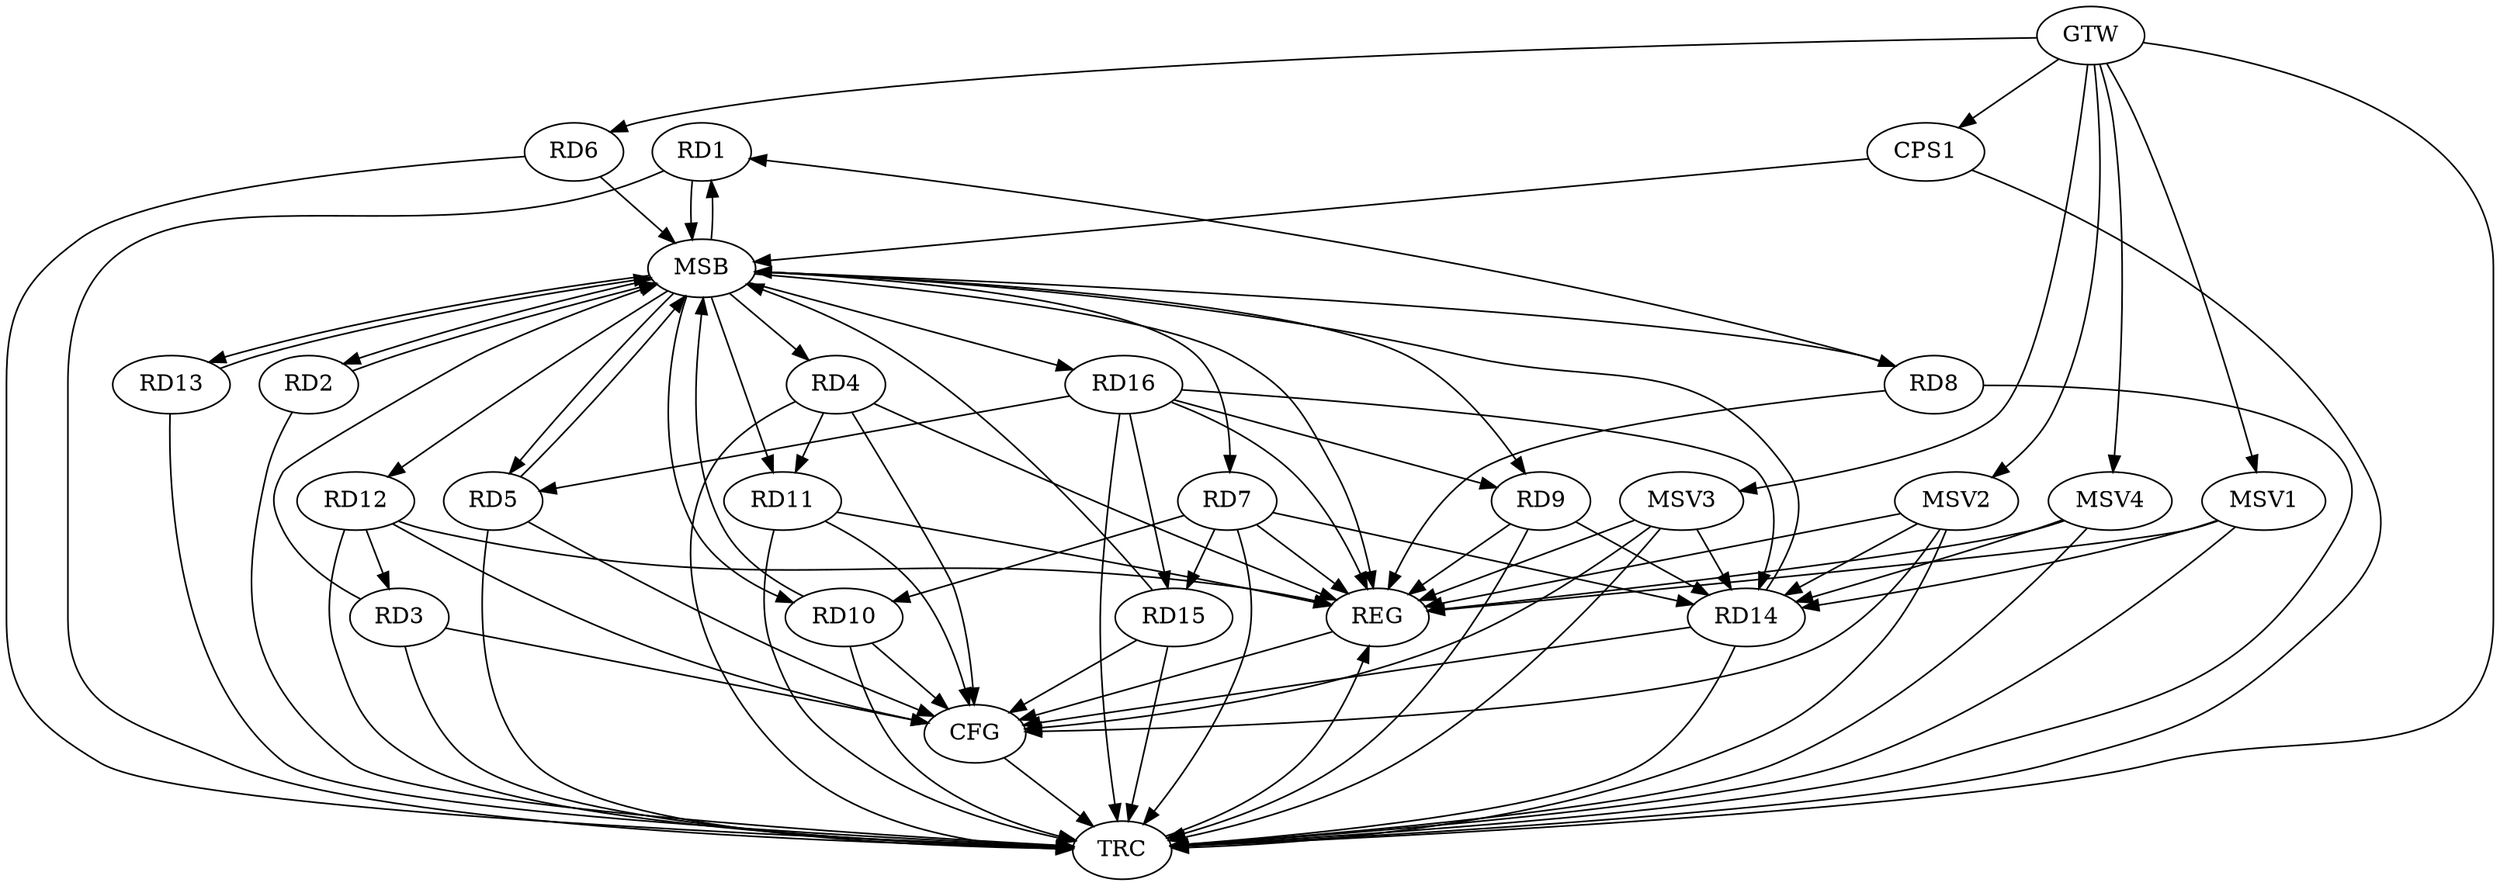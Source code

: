 strict digraph G {
  RD1 [ label="RD1" ];
  RD2 [ label="RD2" ];
  RD3 [ label="RD3" ];
  RD4 [ label="RD4" ];
  RD5 [ label="RD5" ];
  RD6 [ label="RD6" ];
  RD7 [ label="RD7" ];
  RD8 [ label="RD8" ];
  RD9 [ label="RD9" ];
  RD10 [ label="RD10" ];
  RD11 [ label="RD11" ];
  RD12 [ label="RD12" ];
  RD13 [ label="RD13" ];
  RD14 [ label="RD14" ];
  RD15 [ label="RD15" ];
  RD16 [ label="RD16" ];
  CPS1 [ label="CPS1" ];
  GTW [ label="GTW" ];
  REG [ label="REG" ];
  MSB [ label="MSB" ];
  CFG [ label="CFG" ];
  TRC [ label="TRC" ];
  MSV1 [ label="MSV1" ];
  MSV2 [ label="MSV2" ];
  MSV3 [ label="MSV3" ];
  MSV4 [ label="MSV4" ];
  RD8 -> RD1;
  RD12 -> RD3;
  RD4 -> RD11;
  RD16 -> RD5;
  RD7 -> RD10;
  RD7 -> RD14;
  RD7 -> RD15;
  RD9 -> RD14;
  RD16 -> RD9;
  RD16 -> RD14;
  RD16 -> RD15;
  GTW -> RD6;
  GTW -> CPS1;
  RD4 -> REG;
  RD7 -> REG;
  RD8 -> REG;
  RD9 -> REG;
  RD11 -> REG;
  RD12 -> REG;
  RD16 -> REG;
  RD1 -> MSB;
  MSB -> RD2;
  MSB -> RD5;
  MSB -> REG;
  RD2 -> MSB;
  MSB -> RD9;
  RD3 -> MSB;
  MSB -> RD4;
  RD5 -> MSB;
  MSB -> RD11;
  RD6 -> MSB;
  MSB -> RD7;
  MSB -> RD13;
  RD10 -> MSB;
  MSB -> RD1;
  RD13 -> MSB;
  RD14 -> MSB;
  MSB -> RD16;
  RD15 -> MSB;
  MSB -> RD8;
  MSB -> RD12;
  CPS1 -> MSB;
  MSB -> RD10;
  RD11 -> CFG;
  RD12 -> CFG;
  RD5 -> CFG;
  RD10 -> CFG;
  RD14 -> CFG;
  RD4 -> CFG;
  RD15 -> CFG;
  RD3 -> CFG;
  REG -> CFG;
  RD1 -> TRC;
  RD2 -> TRC;
  RD3 -> TRC;
  RD4 -> TRC;
  RD5 -> TRC;
  RD6 -> TRC;
  RD7 -> TRC;
  RD8 -> TRC;
  RD9 -> TRC;
  RD10 -> TRC;
  RD11 -> TRC;
  RD12 -> TRC;
  RD13 -> TRC;
  RD14 -> TRC;
  RD15 -> TRC;
  RD16 -> TRC;
  CPS1 -> TRC;
  GTW -> TRC;
  CFG -> TRC;
  TRC -> REG;
  MSV1 -> RD14;
  GTW -> MSV1;
  MSV1 -> REG;
  MSV1 -> TRC;
  MSV2 -> RD14;
  GTW -> MSV2;
  MSV2 -> REG;
  MSV2 -> TRC;
  MSV2 -> CFG;
  MSV3 -> RD14;
  MSV4 -> RD14;
  GTW -> MSV3;
  MSV3 -> REG;
  MSV3 -> TRC;
  MSV3 -> CFG;
  GTW -> MSV4;
  MSV4 -> REG;
  MSV4 -> TRC;
}

